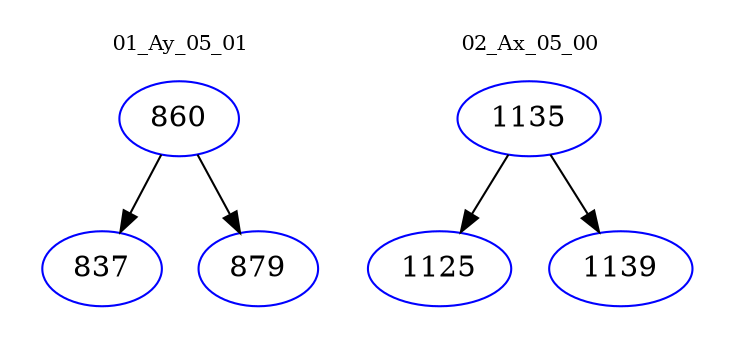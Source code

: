 digraph{
subgraph cluster_0 {
color = white
label = "01_Ay_05_01";
fontsize=10;
T0_860 [label="860", color="blue"]
T0_860 -> T0_837 [color="black"]
T0_837 [label="837", color="blue"]
T0_860 -> T0_879 [color="black"]
T0_879 [label="879", color="blue"]
}
subgraph cluster_1 {
color = white
label = "02_Ax_05_00";
fontsize=10;
T1_1135 [label="1135", color="blue"]
T1_1135 -> T1_1125 [color="black"]
T1_1125 [label="1125", color="blue"]
T1_1135 -> T1_1139 [color="black"]
T1_1139 [label="1139", color="blue"]
}
}
